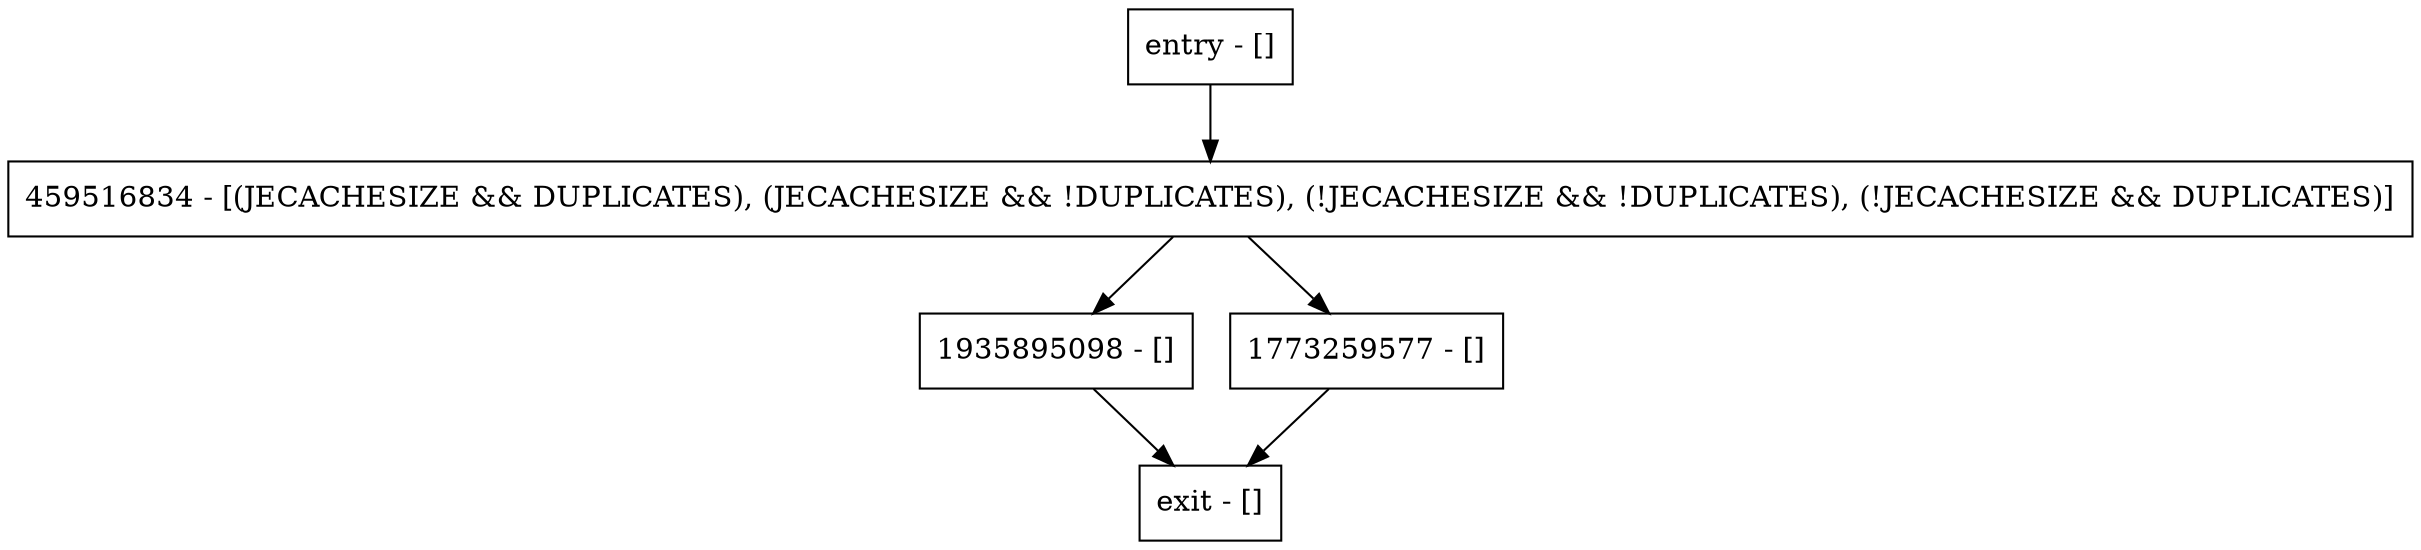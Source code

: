 digraph getSize {
node [shape=record];
entry [label="entry - []"];
exit [label="exit - []"];
459516834 [label="459516834 - [(JECACHESIZE && DUPLICATES), (JECACHESIZE && !DUPLICATES), (!JECACHESIZE && !DUPLICATES), (!JECACHESIZE && DUPLICATES)]"];
1935895098 [label="1935895098 - []"];
1773259577 [label="1773259577 - []"];
entry;
exit;
entry -> 459516834;
459516834 -> 1935895098;
459516834 -> 1773259577;
1935895098 -> exit;
1773259577 -> exit;
}

